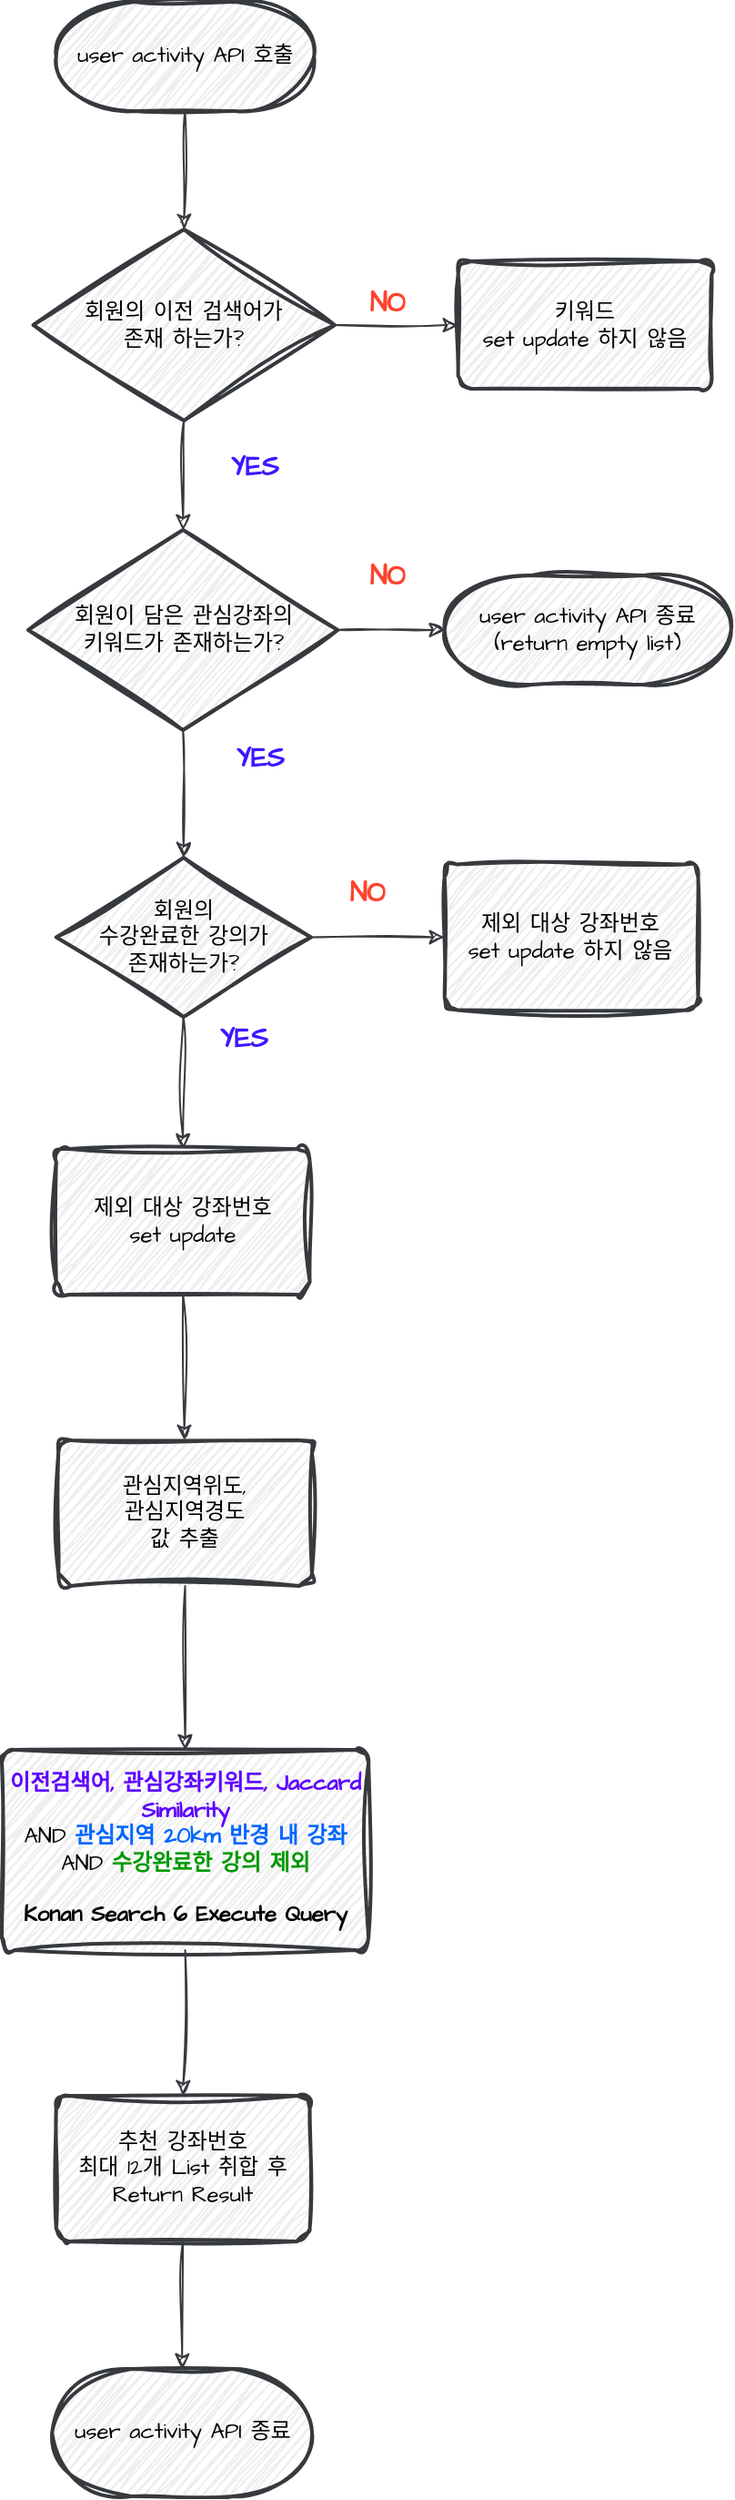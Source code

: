 <mxfile version="24.6.3" type="github">
  <diagram name="Page-1" id="2YBvvXClWsGukQMizWep">
    <mxGraphModel dx="1509" dy="2985" grid="1" gridSize="10" guides="1" tooltips="1" connect="1" arrows="1" fold="1" page="1" pageScale="1" pageWidth="850" pageHeight="1100" math="0" shadow="0">
      <root>
        <mxCell id="0" />
        <mxCell id="1" parent="0" />
        <mxCell id="5lkBCsI64QURFf4J93A5-30" value="user activity API 호출" style="strokeWidth=2;html=1;shape=mxgraph.flowchart.terminator;whiteSpace=wrap;sketch=1;hachureGap=4;jiggle=2;curveFitting=1;fontFamily=Architects Daughter;fontSource=https%3A%2F%2Ffonts.googleapis.com%2Fcss%3Ffamily%3DArchitects%2BDaughter;labelBackgroundColor=none;fontStyle=0;fillColor=#eeeeee;strokeColor=#36393d;" vertex="1" parent="1">
          <mxGeometry x="59.89" y="-2170" width="141.72" height="60" as="geometry" />
        </mxCell>
        <mxCell id="5lkBCsI64QURFf4J93A5-31" value="" style="endArrow=classic;html=1;rounded=0;sketch=1;hachureGap=4;jiggle=2;curveFitting=1;fontFamily=Architects Daughter;fontSource=https%3A%2F%2Ffonts.googleapis.com%2Fcss%3Ffamily%3DArchitects%2BDaughter;exitX=0.5;exitY=1;exitDx=0;exitDy=0;exitPerimeter=0;entryX=0.5;entryY=0;entryDx=0;entryDy=0;entryPerimeter=0;fillColor=#eeeeee;strokeColor=#36393d;" edge="1" parent="1" source="5lkBCsI64QURFf4J93A5-30" target="5lkBCsI64QURFf4J93A5-32">
          <mxGeometry width="50" height="50" relative="1" as="geometry">
            <mxPoint x="130.36" y="-2080" as="sourcePoint" />
            <mxPoint x="130.78" y="-2060" as="targetPoint" />
          </mxGeometry>
        </mxCell>
        <mxCell id="5lkBCsI64QURFf4J93A5-32" value="회원의 이전 검색어가&lt;div&gt;존재 하는가?&lt;/div&gt;" style="strokeWidth=2;html=1;shape=mxgraph.flowchart.decision;whiteSpace=wrap;sketch=1;hachureGap=4;jiggle=2;curveFitting=1;fontFamily=Architects Daughter;fontSource=https%3A%2F%2Ffonts.googleapis.com%2Fcss%3Ffamily%3DArchitects%2BDaughter;fillColor=#eeeeee;strokeColor=#36393d;" vertex="1" parent="1">
          <mxGeometry x="47.31" y="-2045" width="165.67" height="105" as="geometry" />
        </mxCell>
        <mxCell id="5lkBCsI64QURFf4J93A5-33" value="" style="endArrow=classic;html=1;rounded=0;sketch=1;hachureGap=4;jiggle=2;curveFitting=1;fontFamily=Architects Daughter;fontSource=https%3A%2F%2Ffonts.googleapis.com%2Fcss%3Ffamily%3DArchitects%2BDaughter;exitX=1;exitY=0.5;exitDx=0;exitDy=0;exitPerimeter=0;entryX=0;entryY=0.5;entryDx=0;entryDy=0;fillColor=#eeeeee;strokeColor=#36393d;" edge="1" parent="1" source="5lkBCsI64QURFf4J93A5-32" target="5lkBCsI64QURFf4J93A5-59">
          <mxGeometry width="50" height="50" relative="1" as="geometry">
            <mxPoint x="395.78" y="-1970" as="sourcePoint" />
            <mxPoint x="272.03" y="-2000" as="targetPoint" />
          </mxGeometry>
        </mxCell>
        <mxCell id="5lkBCsI64QURFf4J93A5-34" value="YES" style="text;html=1;align=center;verticalAlign=middle;whiteSpace=wrap;rounded=0;fontFamily=Architects Daughter;fontSource=https%3A%2F%2Ffonts.googleapis.com%2Fcss%3Ffamily%3DArchitects%2BDaughter;fontSize=15;fillColor=none;fontStyle=1;fontColor=#3E17FF;" vertex="1" parent="1">
          <mxGeometry x="139.29" y="-1930" width="60" height="30" as="geometry" />
        </mxCell>
        <mxCell id="5lkBCsI64QURFf4J93A5-35" value="" style="endArrow=classic;html=1;rounded=0;sketch=1;hachureGap=4;jiggle=2;curveFitting=1;fontFamily=Architects Daughter;fontSource=https%3A%2F%2Ffonts.googleapis.com%2Fcss%3Ffamily%3DArchitects%2BDaughter;exitX=0.5;exitY=1;exitDx=0;exitDy=0;exitPerimeter=0;entryX=0.5;entryY=0;entryDx=0;entryDy=0;entryPerimeter=0;fillColor=#eeeeee;strokeColor=#36393d;" edge="1" parent="1" source="5lkBCsI64QURFf4J93A5-32" target="5lkBCsI64QURFf4J93A5-37">
          <mxGeometry width="50" height="50" relative="1" as="geometry">
            <mxPoint x="205.78" y="-1995" as="sourcePoint" />
            <mxPoint x="131.03" y="-1920" as="targetPoint" />
          </mxGeometry>
        </mxCell>
        <mxCell id="5lkBCsI64QURFf4J93A5-37" value="회원이 담은 관심강좌의&lt;div&gt;키워드가 존재하는가?&lt;/div&gt;" style="strokeWidth=2;html=1;shape=mxgraph.flowchart.decision;whiteSpace=wrap;sketch=1;hachureGap=4;jiggle=2;curveFitting=1;fontFamily=Architects Daughter;fontSource=https%3A%2F%2Ffonts.googleapis.com%2Fcss%3Ffamily%3DArchitects%2BDaughter;fillColor=#eeeeee;strokeColor=#36393d;" vertex="1" parent="1">
          <mxGeometry x="44.52" y="-1880" width="170.15" height="110" as="geometry" />
        </mxCell>
        <mxCell id="5lkBCsI64QURFf4J93A5-38" value="" style="endArrow=classic;html=1;rounded=0;sketch=1;hachureGap=4;jiggle=2;curveFitting=1;fontFamily=Architects Daughter;fontSource=https%3A%2F%2Ffonts.googleapis.com%2Fcss%3Ffamily%3DArchitects%2BDaughter;exitX=1;exitY=0.5;exitDx=0;exitDy=0;exitPerimeter=0;entryX=0;entryY=0.5;entryDx=0;entryDy=0;entryPerimeter=0;fillColor=#eeeeee;strokeColor=#36393d;" edge="1" parent="1" source="5lkBCsI64QURFf4J93A5-37" target="5lkBCsI64QURFf4J93A5-41">
          <mxGeometry width="50" height="50" relative="1" as="geometry">
            <mxPoint x="463.36" y="-1937.5" as="sourcePoint" />
            <mxPoint x="273.36" y="-1843.5" as="targetPoint" />
          </mxGeometry>
        </mxCell>
        <mxCell id="5lkBCsI64QURFf4J93A5-39" value="NO" style="text;html=1;align=center;verticalAlign=middle;whiteSpace=wrap;rounded=0;fontFamily=Architects Daughter;fontSource=https%3A%2F%2Ffonts.googleapis.com%2Fcss%3Ffamily%3DArchitects%2BDaughter;fontSize=15;fillColor=none;fontStyle=1;fontColor=#FF432E;" vertex="1" parent="1">
          <mxGeometry x="212.03" y="-2020" width="60" height="30" as="geometry" />
        </mxCell>
        <mxCell id="5lkBCsI64QURFf4J93A5-41" value="user activity API&amp;nbsp;&lt;span style=&quot;background-color: initial;&quot;&gt;종료&lt;/span&gt;&lt;div&gt;&lt;span style=&quot;background-color: initial;&quot;&gt;(return empty list)&lt;/span&gt;&lt;/div&gt;" style="strokeWidth=2;html=1;shape=mxgraph.flowchart.terminator;whiteSpace=wrap;sketch=1;hachureGap=4;jiggle=2;curveFitting=1;fontFamily=Architects Daughter;fontSource=https%3A%2F%2Ffonts.googleapis.com%2Fcss%3Ffamily%3DArchitects%2BDaughter;fillColor=#eeeeee;strokeColor=#36393d;" vertex="1" parent="1">
          <mxGeometry x="273.36" y="-1855" width="157.5" height="60" as="geometry" />
        </mxCell>
        <mxCell id="5lkBCsI64QURFf4J93A5-42" value="&lt;div&gt;관심지역위도,&lt;/div&gt;&lt;div&gt;관심지역경도&lt;/div&gt;&lt;div&gt;값 추출&lt;/div&gt;" style="rounded=1;whiteSpace=wrap;html=1;absoluteArcSize=1;arcSize=14;strokeWidth=2;sketch=1;hachureGap=4;jiggle=2;curveFitting=1;fontFamily=Architects Daughter;fontSource=https%3A%2F%2Ffonts.googleapis.com%2Fcss%3Ffamily%3DArchitects%2BDaughter;fillColor=#eeeeee;strokeColor=#36393d;" vertex="1" parent="1">
          <mxGeometry x="61.09" y="-1380" width="139.38" height="80" as="geometry" />
        </mxCell>
        <mxCell id="5lkBCsI64QURFf4J93A5-43" value="" style="endArrow=classic;html=1;rounded=0;sketch=1;hachureGap=4;jiggle=2;curveFitting=1;fontFamily=Architects Daughter;fontSource=https%3A%2F%2Ffonts.googleapis.com%2Fcss%3Ffamily%3DArchitects%2BDaughter;fillColor=#eeeeee;strokeColor=#36393d;entryX=0.5;entryY=0;entryDx=0;entryDy=0;entryPerimeter=0;exitX=0.5;exitY=1;exitDx=0;exitDy=0;exitPerimeter=0;" edge="1" parent="1" source="5lkBCsI64QURFf4J93A5-37" target="5lkBCsI64QURFf4J93A5-61">
          <mxGeometry width="50" height="50" relative="1" as="geometry">
            <mxPoint x="130" y="-1620" as="sourcePoint" />
            <mxPoint x="130" y="-1520" as="targetPoint" />
          </mxGeometry>
        </mxCell>
        <mxCell id="5lkBCsI64QURFf4J93A5-49" value="&lt;font color=&quot;#5d00ff&quot;&gt;&lt;b&gt;이전검색어, 관심강좌키워드, Jaccard Similarity&lt;/b&gt;&lt;/font&gt;&lt;div&gt;AND &lt;font color=&quot;#0066ff&quot;&gt;&lt;b&gt;관심지역 20km 반경 내 강좌&lt;/b&gt;&lt;/font&gt;&lt;/div&gt;&lt;div&gt;AND&amp;nbsp;&lt;font color=&quot;#009900&quot;&gt;&lt;b&gt;수강완료한 강의 제외&lt;/b&gt;&lt;/font&gt;&lt;font color=&quot;#0066ff&quot;&gt;&lt;b&gt;&lt;br&gt;&lt;/b&gt;&lt;/font&gt;&lt;/div&gt;&lt;div&gt;&lt;span style=&quot;background-color: initial;&quot;&gt;&lt;font color=&quot;#009900&quot;&gt;&lt;b&gt;&lt;br&gt;&lt;/b&gt;&lt;/font&gt;&lt;/span&gt;&lt;/div&gt;&lt;div&gt;&lt;b style=&quot;&quot;&gt;Konan Search 6&amp;nbsp;&lt;/b&gt;&lt;span style=&quot;background-color: initial;&quot;&gt;&lt;b style=&quot;&quot;&gt;Execute Query&lt;/b&gt;&lt;/span&gt;&lt;/div&gt;" style="rounded=1;whiteSpace=wrap;html=1;absoluteArcSize=1;arcSize=14;strokeWidth=2;sketch=1;hachureGap=4;jiggle=2;curveFitting=1;fontFamily=Architects Daughter;fontSource=https%3A%2F%2Ffonts.googleapis.com%2Fcss%3Ffamily%3DArchitects%2BDaughter;fillColor=#eeeeee;strokeColor=#36393d;" vertex="1" parent="1">
          <mxGeometry x="30.0" y="-1210" width="201.57" height="110" as="geometry" />
        </mxCell>
        <mxCell id="5lkBCsI64QURFf4J93A5-51" value="" style="endArrow=classic;html=1;rounded=0;sketch=1;hachureGap=4;jiggle=2;curveFitting=1;fontFamily=Architects Daughter;fontSource=https%3A%2F%2Ffonts.googleapis.com%2Fcss%3Ffamily%3DArchitects%2BDaughter;exitX=0.5;exitY=1;exitDx=0;exitDy=0;entryX=0.5;entryY=0;entryDx=0;entryDy=0;fillColor=#eeeeee;strokeColor=#36393d;" edge="1" parent="1" source="5lkBCsI64QURFf4J93A5-49" target="5lkBCsI64QURFf4J93A5-52">
          <mxGeometry width="50" height="50" relative="1" as="geometry">
            <mxPoint x="129.18" y="-810" as="sourcePoint" />
            <mxPoint x="128.88" y="-770" as="targetPoint" />
          </mxGeometry>
        </mxCell>
        <mxCell id="5lkBCsI64QURFf4J93A5-52" value="추천 강좌번호&lt;div&gt;최대 12개&amp;nbsp;&lt;span style=&quot;background-color: initial;&quot;&gt;List 취합 후 Return Result&lt;/span&gt;&lt;/div&gt;" style="rounded=1;whiteSpace=wrap;html=1;absoluteArcSize=1;arcSize=14;strokeWidth=2;sketch=1;hachureGap=4;jiggle=2;curveFitting=1;fontFamily=Architects Daughter;fontSource=https%3A%2F%2Ffonts.googleapis.com%2Fcss%3Ffamily%3DArchitects%2BDaughter;fillColor=#eeeeee;strokeColor=#36393d;" vertex="1" parent="1">
          <mxGeometry x="59.89" y="-1020" width="139.38" height="80" as="geometry" />
        </mxCell>
        <mxCell id="5lkBCsI64QURFf4J93A5-53" value="NO" style="text;html=1;align=center;verticalAlign=middle;whiteSpace=wrap;rounded=0;fontFamily=Architects Daughter;fontSource=https%3A%2F%2Ffonts.googleapis.com%2Fcss%3Ffamily%3DArchitects%2BDaughter;fontSize=15;fillColor=none;fontStyle=1;fontColor=#FF432E;" vertex="1" parent="1">
          <mxGeometry x="212.03" y="-1870" width="60" height="30" as="geometry" />
        </mxCell>
        <mxCell id="5lkBCsI64QURFf4J93A5-55" value="YES" style="text;html=1;align=center;verticalAlign=middle;whiteSpace=wrap;rounded=0;fontFamily=Architects Daughter;fontSource=https%3A%2F%2Ffonts.googleapis.com%2Fcss%3Ffamily%3DArchitects%2BDaughter;fontSize=15;fillColor=none;fontStyle=1;fontColor=#3E17FF;" vertex="1" parent="1">
          <mxGeometry x="142.11" y="-1770" width="60" height="30" as="geometry" />
        </mxCell>
        <mxCell id="5lkBCsI64QURFf4J93A5-57" value="user activity API 종료" style="strokeWidth=2;html=1;shape=mxgraph.flowchart.terminator;whiteSpace=wrap;sketch=1;hachureGap=4;jiggle=2;curveFitting=1;fontFamily=Architects Daughter;fontSource=https%3A%2F%2Ffonts.googleapis.com%2Fcss%3Ffamily%3DArchitects%2BDaughter;labelBackgroundColor=none;fontStyle=0;fillColor=#eeeeee;strokeColor=#36393d;" vertex="1" parent="1">
          <mxGeometry x="57.61" y="-870" width="142.92" height="70" as="geometry" />
        </mxCell>
        <mxCell id="5lkBCsI64QURFf4J93A5-58" value="" style="endArrow=classic;html=1;rounded=0;sketch=1;hachureGap=4;jiggle=2;curveFitting=1;fontFamily=Architects Daughter;fontSource=https%3A%2F%2Ffonts.googleapis.com%2Fcss%3Ffamily%3DArchitects%2BDaughter;exitX=0.5;exitY=1;exitDx=0;exitDy=0;entryX=0.5;entryY=0;entryDx=0;entryDy=0;fillColor=#eeeeee;strokeColor=#36393d;entryPerimeter=0;" edge="1" parent="1" source="5lkBCsI64QURFf4J93A5-52" target="5lkBCsI64QURFf4J93A5-57">
          <mxGeometry width="50" height="50" relative="1" as="geometry">
            <mxPoint x="129.79" y="-660" as="sourcePoint" />
            <mxPoint x="129.79" y="-610" as="targetPoint" />
          </mxGeometry>
        </mxCell>
        <mxCell id="5lkBCsI64QURFf4J93A5-59" value="&lt;div&gt;키워드&lt;/div&gt;&lt;div&gt;set update 하지 않음&lt;/div&gt;" style="rounded=1;whiteSpace=wrap;html=1;absoluteArcSize=1;arcSize=14;strokeWidth=2;sketch=1;hachureGap=4;jiggle=2;curveFitting=1;fontFamily=Architects Daughter;fontSource=https%3A%2F%2Ffonts.googleapis.com%2Fcss%3Ffamily%3DArchitects%2BDaughter;fillColor=#eeeeee;strokeColor=#36393d;" vertex="1" parent="1">
          <mxGeometry x="280.84" y="-2027.5" width="139.38" height="70" as="geometry" />
        </mxCell>
        <mxCell id="5lkBCsI64QURFf4J93A5-61" value="회원의&lt;div&gt;수강완료한&amp;nbsp;&lt;span style=&quot;background-color: initial;&quot;&gt;강의가&lt;/span&gt;&lt;/div&gt;&lt;div&gt;&lt;span style=&quot;background-color: initial;&quot;&gt;존재하는가?&lt;/span&gt;&lt;/div&gt;" style="strokeWidth=2;html=1;shape=mxgraph.flowchart.decision;whiteSpace=wrap;sketch=1;hachureGap=4;jiggle=2;curveFitting=1;fontFamily=Architects Daughter;fontSource=https%3A%2F%2Ffonts.googleapis.com%2Fcss%3Ffamily%3DArchitects%2BDaughter;fillColor=#eeeeee;strokeColor=#36393d;" vertex="1" parent="1">
          <mxGeometry x="59.91" y="-1700" width="140" height="87.5" as="geometry" />
        </mxCell>
        <mxCell id="5lkBCsI64QURFf4J93A5-62" value="" style="endArrow=classic;html=1;rounded=0;sketch=1;hachureGap=4;jiggle=2;curveFitting=1;fontFamily=Architects Daughter;fontSource=https%3A%2F%2Ffonts.googleapis.com%2Fcss%3Ffamily%3DArchitects%2BDaughter;entryX=0.5;entryY=0;entryDx=0;entryDy=0;fillColor=#eeeeee;strokeColor=#36393d;" edge="1" parent="1" source="5lkBCsI64QURFf4J93A5-61" target="5lkBCsI64QURFf4J93A5-65">
          <mxGeometry width="50" height="50" relative="1" as="geometry">
            <mxPoint x="129.67" y="-1610" as="sourcePoint" />
            <mxPoint x="129.67" y="-1560" as="targetPoint" />
          </mxGeometry>
        </mxCell>
        <mxCell id="5lkBCsI64QURFf4J93A5-63" value="" style="endArrow=classic;html=1;rounded=0;sketch=1;hachureGap=4;jiggle=2;curveFitting=1;fontFamily=Architects Daughter;fontSource=https%3A%2F%2Ffonts.googleapis.com%2Fcss%3Ffamily%3DArchitects%2BDaughter;exitX=1;exitY=0.5;exitDx=0;exitDy=0;exitPerimeter=0;entryX=0;entryY=0.5;entryDx=0;entryDy=0;fillColor=#eeeeee;strokeColor=#36393d;" edge="1" parent="1" source="5lkBCsI64QURFf4J93A5-61" target="5lkBCsI64QURFf4J93A5-64">
          <mxGeometry width="50" height="50" relative="1" as="geometry">
            <mxPoint x="210.78" y="-1656.67" as="sourcePoint" />
            <mxPoint x="271.78" y="-1657" as="targetPoint" />
          </mxGeometry>
        </mxCell>
        <mxCell id="5lkBCsI64QURFf4J93A5-64" value="제외 대상 강좌번호&lt;div&gt;set update 하지 않음&lt;/div&gt;" style="rounded=1;whiteSpace=wrap;html=1;absoluteArcSize=1;arcSize=14;strokeWidth=2;sketch=1;hachureGap=4;jiggle=2;curveFitting=1;fontFamily=Architects Daughter;fontSource=https%3A%2F%2Ffonts.googleapis.com%2Fcss%3Ffamily%3DArchitects%2BDaughter;fillColor=#eeeeee;strokeColor=#36393d;" vertex="1" parent="1">
          <mxGeometry x="273.36" y="-1696.25" width="139.38" height="80" as="geometry" />
        </mxCell>
        <mxCell id="5lkBCsI64QURFf4J93A5-65" value="제외 대상 강좌번호&lt;div&gt;set update&lt;/div&gt;" style="rounded=1;whiteSpace=wrap;html=1;absoluteArcSize=1;arcSize=14;strokeWidth=2;sketch=1;hachureGap=4;jiggle=2;curveFitting=1;fontFamily=Architects Daughter;fontSource=https%3A%2F%2Ffonts.googleapis.com%2Fcss%3Ffamily%3DArchitects%2BDaughter;fillColor=#eeeeee;strokeColor=#36393d;" vertex="1" parent="1">
          <mxGeometry x="59.9" y="-1540" width="139.38" height="80" as="geometry" />
        </mxCell>
        <mxCell id="5lkBCsI64QURFf4J93A5-66" value="NO" style="text;html=1;align=center;verticalAlign=middle;whiteSpace=wrap;rounded=0;fontFamily=Architects Daughter;fontSource=https%3A%2F%2Ffonts.googleapis.com%2Fcss%3Ffamily%3DArchitects%2BDaughter;fontSize=15;fillColor=none;fontStyle=1;fontColor=#FF432E;" vertex="1" parent="1">
          <mxGeometry x="200.53" y="-1696.25" width="60" height="30" as="geometry" />
        </mxCell>
        <mxCell id="5lkBCsI64QURFf4J93A5-67" value="YES" style="text;html=1;align=center;verticalAlign=middle;whiteSpace=wrap;rounded=0;fontFamily=Architects Daughter;fontSource=https%3A%2F%2Ffonts.googleapis.com%2Fcss%3Ffamily%3DArchitects%2BDaughter;fontSize=15;fillColor=none;fontStyle=1;fontColor=#3E17FF;" vertex="1" parent="1">
          <mxGeometry x="133.03" y="-1616.25" width="60" height="30" as="geometry" />
        </mxCell>
        <mxCell id="5lkBCsI64QURFf4J93A5-68" value="" style="endArrow=classic;html=1;rounded=0;sketch=1;hachureGap=4;jiggle=2;curveFitting=1;fontFamily=Architects Daughter;fontSource=https%3A%2F%2Ffonts.googleapis.com%2Fcss%3Ffamily%3DArchitects%2BDaughter;exitX=0.5;exitY=1;exitDx=0;exitDy=0;fillColor=#eeeeee;strokeColor=#36393d;" edge="1" parent="1" source="5lkBCsI64QURFf4J93A5-65" target="5lkBCsI64QURFf4J93A5-42">
          <mxGeometry width="50" height="50" relative="1" as="geometry">
            <mxPoint x="120" y="-1450" as="sourcePoint" />
            <mxPoint x="130" y="-1390" as="targetPoint" />
          </mxGeometry>
        </mxCell>
        <mxCell id="5lkBCsI64QURFf4J93A5-70" value="" style="endArrow=classic;html=1;rounded=0;sketch=1;hachureGap=4;jiggle=2;curveFitting=1;fontFamily=Architects Daughter;fontSource=https%3A%2F%2Ffonts.googleapis.com%2Fcss%3Ffamily%3DArchitects%2BDaughter;exitX=0.5;exitY=1;exitDx=0;exitDy=0;fillColor=#eeeeee;strokeColor=#36393d;" edge="1" parent="1" source="5lkBCsI64QURFf4J93A5-42" target="5lkBCsI64QURFf4J93A5-49">
          <mxGeometry width="50" height="50" relative="1" as="geometry">
            <mxPoint x="600" y="-1420" as="sourcePoint" />
            <mxPoint x="600" y="-1340" as="targetPoint" />
          </mxGeometry>
        </mxCell>
      </root>
    </mxGraphModel>
  </diagram>
</mxfile>
